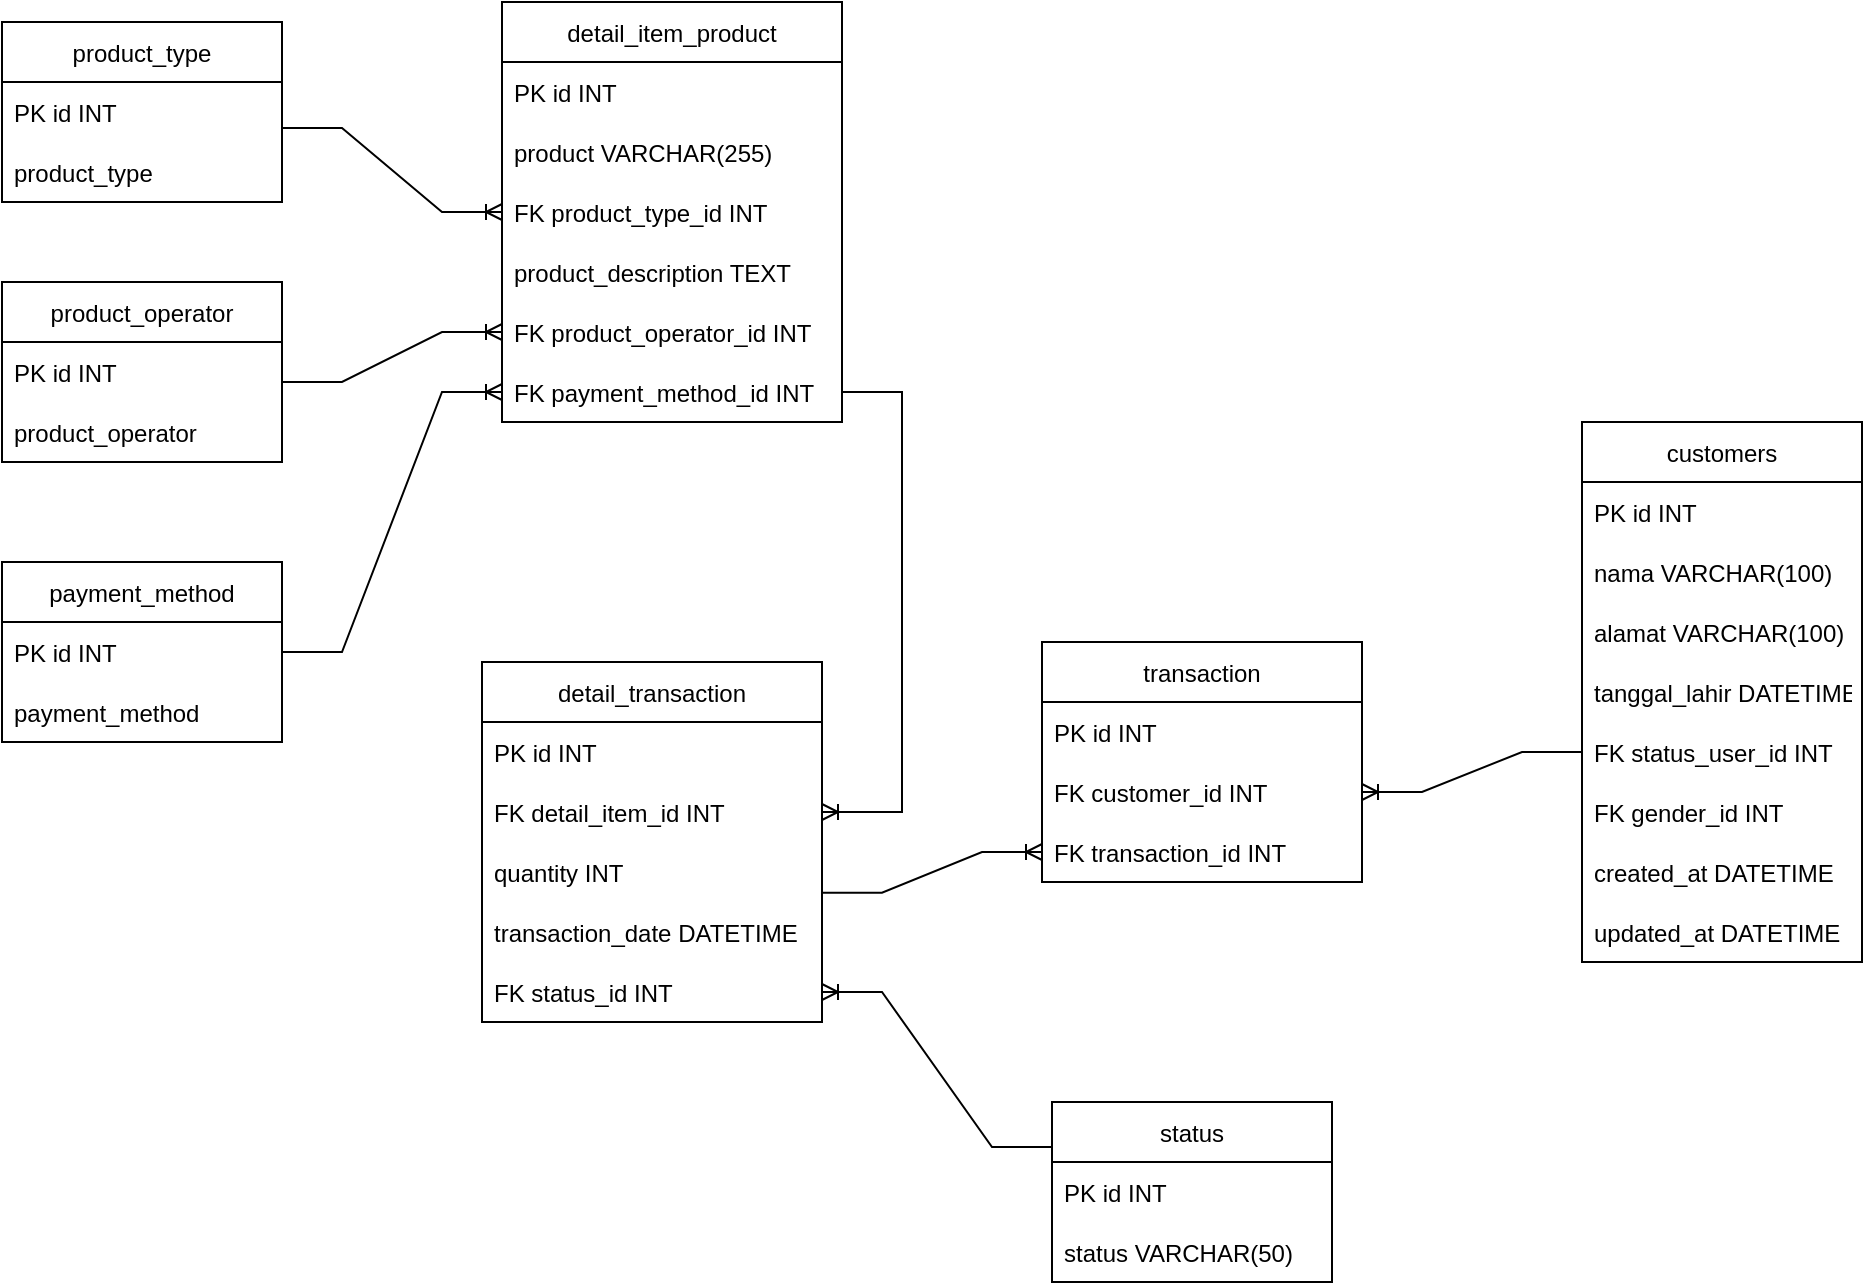 <mxfile version="20.3.0" type="github">
  <diagram id="Ic3U0zycKqxHXsZPilbR" name="Page-1">
    <mxGraphModel dx="2153" dy="713" grid="1" gridSize="10" guides="1" tooltips="1" connect="1" arrows="1" fold="1" page="1" pageScale="1" pageWidth="850" pageHeight="1100" math="0" shadow="0">
      <root>
        <mxCell id="0" />
        <mxCell id="1" parent="0" />
        <mxCell id="KuLTYWURa4KICVwksqAR-12" value="detail_item_product" style="swimlane;fontStyle=0;childLayout=stackLayout;horizontal=1;startSize=30;horizontalStack=0;resizeParent=1;resizeParentMax=0;resizeLast=0;collapsible=1;marginBottom=0;" vertex="1" parent="1">
          <mxGeometry x="10" y="90" width="170" height="210" as="geometry" />
        </mxCell>
        <mxCell id="KuLTYWURa4KICVwksqAR-13" value="PK id INT" style="text;strokeColor=none;fillColor=none;align=left;verticalAlign=middle;spacingLeft=4;spacingRight=4;overflow=hidden;points=[[0,0.5],[1,0.5]];portConstraint=eastwest;rotatable=0;" vertex="1" parent="KuLTYWURa4KICVwksqAR-12">
          <mxGeometry y="30" width="170" height="30" as="geometry" />
        </mxCell>
        <mxCell id="KuLTYWURa4KICVwksqAR-14" value="product VARCHAR(255)" style="text;strokeColor=none;fillColor=none;align=left;verticalAlign=middle;spacingLeft=4;spacingRight=4;overflow=hidden;points=[[0,0.5],[1,0.5]];portConstraint=eastwest;rotatable=0;" vertex="1" parent="KuLTYWURa4KICVwksqAR-12">
          <mxGeometry y="60" width="170" height="30" as="geometry" />
        </mxCell>
        <mxCell id="KuLTYWURa4KICVwksqAR-15" value="FK product_type_id INT" style="text;strokeColor=none;fillColor=none;align=left;verticalAlign=middle;spacingLeft=4;spacingRight=4;overflow=hidden;points=[[0,0.5],[1,0.5]];portConstraint=eastwest;rotatable=0;" vertex="1" parent="KuLTYWURa4KICVwksqAR-12">
          <mxGeometry y="90" width="170" height="30" as="geometry" />
        </mxCell>
        <mxCell id="KuLTYWURa4KICVwksqAR-16" value="product_description TEXT" style="text;strokeColor=none;fillColor=none;align=left;verticalAlign=middle;spacingLeft=4;spacingRight=4;overflow=hidden;points=[[0,0.5],[1,0.5]];portConstraint=eastwest;rotatable=0;" vertex="1" parent="KuLTYWURa4KICVwksqAR-12">
          <mxGeometry y="120" width="170" height="30" as="geometry" />
        </mxCell>
        <mxCell id="KuLTYWURa4KICVwksqAR-17" value="FK product_operator_id INT" style="text;strokeColor=none;fillColor=none;align=left;verticalAlign=middle;spacingLeft=4;spacingRight=4;overflow=hidden;points=[[0,0.5],[1,0.5]];portConstraint=eastwest;rotatable=0;" vertex="1" parent="KuLTYWURa4KICVwksqAR-12">
          <mxGeometry y="150" width="170" height="30" as="geometry" />
        </mxCell>
        <mxCell id="KuLTYWURa4KICVwksqAR-18" value="FK payment_method_id INT" style="text;strokeColor=none;fillColor=none;align=left;verticalAlign=middle;spacingLeft=4;spacingRight=4;overflow=hidden;points=[[0,0.5],[1,0.5]];portConstraint=eastwest;rotatable=0;" vertex="1" parent="KuLTYWURa4KICVwksqAR-12">
          <mxGeometry y="180" width="170" height="30" as="geometry" />
        </mxCell>
        <mxCell id="KuLTYWURa4KICVwksqAR-19" value="customers" style="swimlane;fontStyle=0;childLayout=stackLayout;horizontal=1;startSize=30;horizontalStack=0;resizeParent=1;resizeParentMax=0;resizeLast=0;collapsible=1;marginBottom=0;" vertex="1" parent="1">
          <mxGeometry x="550" y="300" width="140" height="270" as="geometry" />
        </mxCell>
        <mxCell id="KuLTYWURa4KICVwksqAR-20" value="PK id INT" style="text;strokeColor=none;fillColor=none;align=left;verticalAlign=middle;spacingLeft=4;spacingRight=4;overflow=hidden;points=[[0,0.5],[1,0.5]];portConstraint=eastwest;rotatable=0;" vertex="1" parent="KuLTYWURa4KICVwksqAR-19">
          <mxGeometry y="30" width="140" height="30" as="geometry" />
        </mxCell>
        <mxCell id="KuLTYWURa4KICVwksqAR-27" value="nama VARCHAR(100)" style="text;strokeColor=none;fillColor=none;align=left;verticalAlign=middle;spacingLeft=4;spacingRight=4;overflow=hidden;points=[[0,0.5],[1,0.5]];portConstraint=eastwest;rotatable=0;" vertex="1" parent="KuLTYWURa4KICVwksqAR-19">
          <mxGeometry y="60" width="140" height="30" as="geometry" />
        </mxCell>
        <mxCell id="KuLTYWURa4KICVwksqAR-21" value="alamat VARCHAR(100)" style="text;strokeColor=none;fillColor=none;align=left;verticalAlign=middle;spacingLeft=4;spacingRight=4;overflow=hidden;points=[[0,0.5],[1,0.5]];portConstraint=eastwest;rotatable=0;" vertex="1" parent="KuLTYWURa4KICVwksqAR-19">
          <mxGeometry y="90" width="140" height="30" as="geometry" />
        </mxCell>
        <mxCell id="KuLTYWURa4KICVwksqAR-22" value="tanggal_lahir DATETIME" style="text;strokeColor=none;fillColor=none;align=left;verticalAlign=middle;spacingLeft=4;spacingRight=4;overflow=hidden;points=[[0,0.5],[1,0.5]];portConstraint=eastwest;rotatable=0;" vertex="1" parent="KuLTYWURa4KICVwksqAR-19">
          <mxGeometry y="120" width="140" height="30" as="geometry" />
        </mxCell>
        <mxCell id="KuLTYWURa4KICVwksqAR-23" value="FK status_user_id INT" style="text;strokeColor=none;fillColor=none;align=left;verticalAlign=middle;spacingLeft=4;spacingRight=4;overflow=hidden;points=[[0,0.5],[1,0.5]];portConstraint=eastwest;rotatable=0;" vertex="1" parent="KuLTYWURa4KICVwksqAR-19">
          <mxGeometry y="150" width="140" height="30" as="geometry" />
        </mxCell>
        <mxCell id="KuLTYWURa4KICVwksqAR-24" value="FK gender_id INT" style="text;strokeColor=none;fillColor=none;align=left;verticalAlign=middle;spacingLeft=4;spacingRight=4;overflow=hidden;points=[[0,0.5],[1,0.5]];portConstraint=eastwest;rotatable=0;" vertex="1" parent="KuLTYWURa4KICVwksqAR-19">
          <mxGeometry y="180" width="140" height="30" as="geometry" />
        </mxCell>
        <mxCell id="KuLTYWURa4KICVwksqAR-25" value="created_at DATETIME" style="text;strokeColor=none;fillColor=none;align=left;verticalAlign=middle;spacingLeft=4;spacingRight=4;overflow=hidden;points=[[0,0.5],[1,0.5]];portConstraint=eastwest;rotatable=0;" vertex="1" parent="KuLTYWURa4KICVwksqAR-19">
          <mxGeometry y="210" width="140" height="30" as="geometry" />
        </mxCell>
        <mxCell id="KuLTYWURa4KICVwksqAR-26" value="updated_at DATETIME" style="text;strokeColor=none;fillColor=none;align=left;verticalAlign=middle;spacingLeft=4;spacingRight=4;overflow=hidden;points=[[0,0.5],[1,0.5]];portConstraint=eastwest;rotatable=0;" vertex="1" parent="KuLTYWURa4KICVwksqAR-19">
          <mxGeometry y="240" width="140" height="30" as="geometry" />
        </mxCell>
        <mxCell id="KuLTYWURa4KICVwksqAR-29" value="detail_transaction" style="swimlane;fontStyle=0;childLayout=stackLayout;horizontal=1;startSize=30;horizontalStack=0;resizeParent=1;resizeParentMax=0;resizeLast=0;collapsible=1;marginBottom=0;" vertex="1" parent="1">
          <mxGeometry y="420" width="170" height="180" as="geometry" />
        </mxCell>
        <mxCell id="KuLTYWURa4KICVwksqAR-30" value="PK id INT" style="text;strokeColor=none;fillColor=none;align=left;verticalAlign=middle;spacingLeft=4;spacingRight=4;overflow=hidden;points=[[0,0.5],[1,0.5]];portConstraint=eastwest;rotatable=0;" vertex="1" parent="KuLTYWURa4KICVwksqAR-29">
          <mxGeometry y="30" width="170" height="30" as="geometry" />
        </mxCell>
        <mxCell id="KuLTYWURa4KICVwksqAR-32" value="FK detail_item_id INT" style="text;strokeColor=none;fillColor=none;align=left;verticalAlign=middle;spacingLeft=4;spacingRight=4;overflow=hidden;points=[[0,0.5],[1,0.5]];portConstraint=eastwest;rotatable=0;" vertex="1" parent="KuLTYWURa4KICVwksqAR-29">
          <mxGeometry y="60" width="170" height="30" as="geometry" />
        </mxCell>
        <mxCell id="KuLTYWURa4KICVwksqAR-55" value="quantity INT" style="text;strokeColor=none;fillColor=none;align=left;verticalAlign=middle;spacingLeft=4;spacingRight=4;overflow=hidden;points=[[0,0.5],[1,0.5]];portConstraint=eastwest;rotatable=0;" vertex="1" parent="KuLTYWURa4KICVwksqAR-29">
          <mxGeometry y="90" width="170" height="30" as="geometry" />
        </mxCell>
        <mxCell id="KuLTYWURa4KICVwksqAR-56" value="transaction_date DATETIME" style="text;strokeColor=none;fillColor=none;align=left;verticalAlign=middle;spacingLeft=4;spacingRight=4;overflow=hidden;points=[[0,0.5],[1,0.5]];portConstraint=eastwest;rotatable=0;" vertex="1" parent="KuLTYWURa4KICVwksqAR-29">
          <mxGeometry y="120" width="170" height="30" as="geometry" />
        </mxCell>
        <mxCell id="KuLTYWURa4KICVwksqAR-58" value="FK status_id INT" style="text;strokeColor=none;fillColor=none;align=left;verticalAlign=middle;spacingLeft=4;spacingRight=4;overflow=hidden;points=[[0,0.5],[1,0.5]];portConstraint=eastwest;rotatable=0;" vertex="1" parent="KuLTYWURa4KICVwksqAR-29">
          <mxGeometry y="150" width="170" height="30" as="geometry" />
        </mxCell>
        <mxCell id="KuLTYWURa4KICVwksqAR-33" value="transaction" style="swimlane;fontStyle=0;childLayout=stackLayout;horizontal=1;startSize=30;horizontalStack=0;resizeParent=1;resizeParentMax=0;resizeLast=0;collapsible=1;marginBottom=0;" vertex="1" parent="1">
          <mxGeometry x="280" y="410" width="160" height="120" as="geometry" />
        </mxCell>
        <mxCell id="KuLTYWURa4KICVwksqAR-34" value="PK id INT" style="text;strokeColor=none;fillColor=none;align=left;verticalAlign=middle;spacingLeft=4;spacingRight=4;overflow=hidden;points=[[0,0.5],[1,0.5]];portConstraint=eastwest;rotatable=0;" vertex="1" parent="KuLTYWURa4KICVwksqAR-33">
          <mxGeometry y="30" width="160" height="30" as="geometry" />
        </mxCell>
        <mxCell id="KuLTYWURa4KICVwksqAR-35" value="FK customer_id INT" style="text;strokeColor=none;fillColor=none;align=left;verticalAlign=middle;spacingLeft=4;spacingRight=4;overflow=hidden;points=[[0,0.5],[1,0.5]];portConstraint=eastwest;rotatable=0;" vertex="1" parent="KuLTYWURa4KICVwksqAR-33">
          <mxGeometry y="60" width="160" height="30" as="geometry" />
        </mxCell>
        <mxCell id="KuLTYWURa4KICVwksqAR-36" value="FK transaction_id INT" style="text;strokeColor=none;fillColor=none;align=left;verticalAlign=middle;spacingLeft=4;spacingRight=4;overflow=hidden;points=[[0,0.5],[1,0.5]];portConstraint=eastwest;rotatable=0;" vertex="1" parent="KuLTYWURa4KICVwksqAR-33">
          <mxGeometry y="90" width="160" height="30" as="geometry" />
        </mxCell>
        <mxCell id="KuLTYWURa4KICVwksqAR-37" value="product_type" style="swimlane;fontStyle=0;childLayout=stackLayout;horizontal=1;startSize=30;horizontalStack=0;resizeParent=1;resizeParentMax=0;resizeLast=0;collapsible=1;marginBottom=0;" vertex="1" parent="1">
          <mxGeometry x="-240" y="100" width="140" height="90" as="geometry" />
        </mxCell>
        <mxCell id="KuLTYWURa4KICVwksqAR-38" value="PK id INT" style="text;strokeColor=none;fillColor=none;align=left;verticalAlign=middle;spacingLeft=4;spacingRight=4;overflow=hidden;points=[[0,0.5],[1,0.5]];portConstraint=eastwest;rotatable=0;" vertex="1" parent="KuLTYWURa4KICVwksqAR-37">
          <mxGeometry y="30" width="140" height="30" as="geometry" />
        </mxCell>
        <mxCell id="KuLTYWURa4KICVwksqAR-39" value="product_type" style="text;strokeColor=none;fillColor=none;align=left;verticalAlign=middle;spacingLeft=4;spacingRight=4;overflow=hidden;points=[[0,0.5],[1,0.5]];portConstraint=eastwest;rotatable=0;" vertex="1" parent="KuLTYWURa4KICVwksqAR-37">
          <mxGeometry y="60" width="140" height="30" as="geometry" />
        </mxCell>
        <mxCell id="KuLTYWURa4KICVwksqAR-41" value="product_operator" style="swimlane;fontStyle=0;childLayout=stackLayout;horizontal=1;startSize=30;horizontalStack=0;resizeParent=1;resizeParentMax=0;resizeLast=0;collapsible=1;marginBottom=0;" vertex="1" parent="1">
          <mxGeometry x="-240" y="230" width="140" height="90" as="geometry" />
        </mxCell>
        <mxCell id="KuLTYWURa4KICVwksqAR-42" value="PK id INT" style="text;strokeColor=none;fillColor=none;align=left;verticalAlign=middle;spacingLeft=4;spacingRight=4;overflow=hidden;points=[[0,0.5],[1,0.5]];portConstraint=eastwest;rotatable=0;" vertex="1" parent="KuLTYWURa4KICVwksqAR-41">
          <mxGeometry y="30" width="140" height="30" as="geometry" />
        </mxCell>
        <mxCell id="KuLTYWURa4KICVwksqAR-43" value="product_operator" style="text;strokeColor=none;fillColor=none;align=left;verticalAlign=middle;spacingLeft=4;spacingRight=4;overflow=hidden;points=[[0,0.5],[1,0.5]];portConstraint=eastwest;rotatable=0;" vertex="1" parent="KuLTYWURa4KICVwksqAR-41">
          <mxGeometry y="60" width="140" height="30" as="geometry" />
        </mxCell>
        <mxCell id="KuLTYWURa4KICVwksqAR-44" value="payment_method" style="swimlane;fontStyle=0;childLayout=stackLayout;horizontal=1;startSize=30;horizontalStack=0;resizeParent=1;resizeParentMax=0;resizeLast=0;collapsible=1;marginBottom=0;" vertex="1" parent="1">
          <mxGeometry x="-240" y="370" width="140" height="90" as="geometry" />
        </mxCell>
        <mxCell id="KuLTYWURa4KICVwksqAR-45" value="PK id INT" style="text;strokeColor=none;fillColor=none;align=left;verticalAlign=middle;spacingLeft=4;spacingRight=4;overflow=hidden;points=[[0,0.5],[1,0.5]];portConstraint=eastwest;rotatable=0;" vertex="1" parent="KuLTYWURa4KICVwksqAR-44">
          <mxGeometry y="30" width="140" height="30" as="geometry" />
        </mxCell>
        <mxCell id="KuLTYWURa4KICVwksqAR-46" value="payment_method" style="text;strokeColor=none;fillColor=none;align=left;verticalAlign=middle;spacingLeft=4;spacingRight=4;overflow=hidden;points=[[0,0.5],[1,0.5]];portConstraint=eastwest;rotatable=0;" vertex="1" parent="KuLTYWURa4KICVwksqAR-44">
          <mxGeometry y="60" width="140" height="30" as="geometry" />
        </mxCell>
        <mxCell id="KuLTYWURa4KICVwksqAR-47" value="" style="edgeStyle=entityRelationEdgeStyle;fontSize=12;html=1;endArrow=ERoneToMany;rounded=0;" edge="1" parent="1" target="KuLTYWURa4KICVwksqAR-17">
          <mxGeometry width="100" height="100" relative="1" as="geometry">
            <mxPoint x="-100" y="280" as="sourcePoint" />
            <mxPoint x="10" y="217" as="targetPoint" />
          </mxGeometry>
        </mxCell>
        <mxCell id="KuLTYWURa4KICVwksqAR-48" value="" style="edgeStyle=entityRelationEdgeStyle;fontSize=12;html=1;endArrow=ERoneToMany;rounded=0;" edge="1" parent="1" target="KuLTYWURa4KICVwksqAR-15">
          <mxGeometry width="100" height="100" relative="1" as="geometry">
            <mxPoint x="-100" y="153" as="sourcePoint" />
            <mxPoint y="195" as="targetPoint" />
          </mxGeometry>
        </mxCell>
        <mxCell id="KuLTYWURa4KICVwksqAR-49" value="" style="edgeStyle=entityRelationEdgeStyle;fontSize=12;html=1;endArrow=ERoneToMany;rounded=0;exitX=1;exitY=0.5;exitDx=0;exitDy=0;" edge="1" parent="1" source="KuLTYWURa4KICVwksqAR-45" target="KuLTYWURa4KICVwksqAR-18">
          <mxGeometry width="100" height="100" relative="1" as="geometry">
            <mxPoint x="80" y="343" as="sourcePoint" />
            <mxPoint x="190" y="280" as="targetPoint" />
          </mxGeometry>
        </mxCell>
        <mxCell id="KuLTYWURa4KICVwksqAR-50" value="" style="edgeStyle=entityRelationEdgeStyle;fontSize=12;html=1;endArrow=ERoneToMany;rounded=0;exitX=1;exitY=0.844;exitDx=0;exitDy=0;exitPerimeter=0;" edge="1" parent="1" source="KuLTYWURa4KICVwksqAR-55" target="KuLTYWURa4KICVwksqAR-36">
          <mxGeometry width="100" height="100" relative="1" as="geometry">
            <mxPoint x="180" y="500" as="sourcePoint" />
            <mxPoint x="260" y="520" as="targetPoint" />
          </mxGeometry>
        </mxCell>
        <mxCell id="KuLTYWURa4KICVwksqAR-52" value="" style="edgeStyle=entityRelationEdgeStyle;fontSize=12;html=1;endArrow=ERoneToMany;rounded=0;" edge="1" parent="1" source="KuLTYWURa4KICVwksqAR-23" target="KuLTYWURa4KICVwksqAR-35">
          <mxGeometry width="100" height="100" relative="1" as="geometry">
            <mxPoint x="430" y="470" as="sourcePoint" />
            <mxPoint x="530" y="370" as="targetPoint" />
          </mxGeometry>
        </mxCell>
        <mxCell id="KuLTYWURa4KICVwksqAR-57" value="" style="edgeStyle=entityRelationEdgeStyle;fontSize=12;html=1;endArrow=ERoneToMany;rounded=0;entryX=1;entryY=0.5;entryDx=0;entryDy=0;" edge="1" parent="1" source="KuLTYWURa4KICVwksqAR-18" target="KuLTYWURa4KICVwksqAR-32">
          <mxGeometry width="100" height="100" relative="1" as="geometry">
            <mxPoint x="170" y="440" as="sourcePoint" />
            <mxPoint x="310" y="300" as="targetPoint" />
          </mxGeometry>
        </mxCell>
        <mxCell id="KuLTYWURa4KICVwksqAR-59" value="status" style="swimlane;fontStyle=0;childLayout=stackLayout;horizontal=1;startSize=30;horizontalStack=0;resizeParent=1;resizeParentMax=0;resizeLast=0;collapsible=1;marginBottom=0;" vertex="1" parent="1">
          <mxGeometry x="285" y="640" width="140" height="90" as="geometry" />
        </mxCell>
        <mxCell id="KuLTYWURa4KICVwksqAR-60" value="PK id INT" style="text;strokeColor=none;fillColor=none;align=left;verticalAlign=middle;spacingLeft=4;spacingRight=4;overflow=hidden;points=[[0,0.5],[1,0.5]];portConstraint=eastwest;rotatable=0;" vertex="1" parent="KuLTYWURa4KICVwksqAR-59">
          <mxGeometry y="30" width="140" height="30" as="geometry" />
        </mxCell>
        <mxCell id="KuLTYWURa4KICVwksqAR-61" value="status VARCHAR(50)" style="text;strokeColor=none;fillColor=none;align=left;verticalAlign=middle;spacingLeft=4;spacingRight=4;overflow=hidden;points=[[0,0.5],[1,0.5]];portConstraint=eastwest;rotatable=0;" vertex="1" parent="KuLTYWURa4KICVwksqAR-59">
          <mxGeometry y="60" width="140" height="30" as="geometry" />
        </mxCell>
        <mxCell id="KuLTYWURa4KICVwksqAR-63" value="" style="edgeStyle=entityRelationEdgeStyle;fontSize=12;html=1;endArrow=ERoneToMany;rounded=0;exitX=0;exitY=0.25;exitDx=0;exitDy=0;entryX=1;entryY=0.5;entryDx=0;entryDy=0;" edge="1" parent="1" source="KuLTYWURa4KICVwksqAR-59" target="KuLTYWURa4KICVwksqAR-58">
          <mxGeometry width="100" height="100" relative="1" as="geometry">
            <mxPoint x="240" y="680" as="sourcePoint" />
            <mxPoint x="340" y="580" as="targetPoint" />
          </mxGeometry>
        </mxCell>
      </root>
    </mxGraphModel>
  </diagram>
</mxfile>
